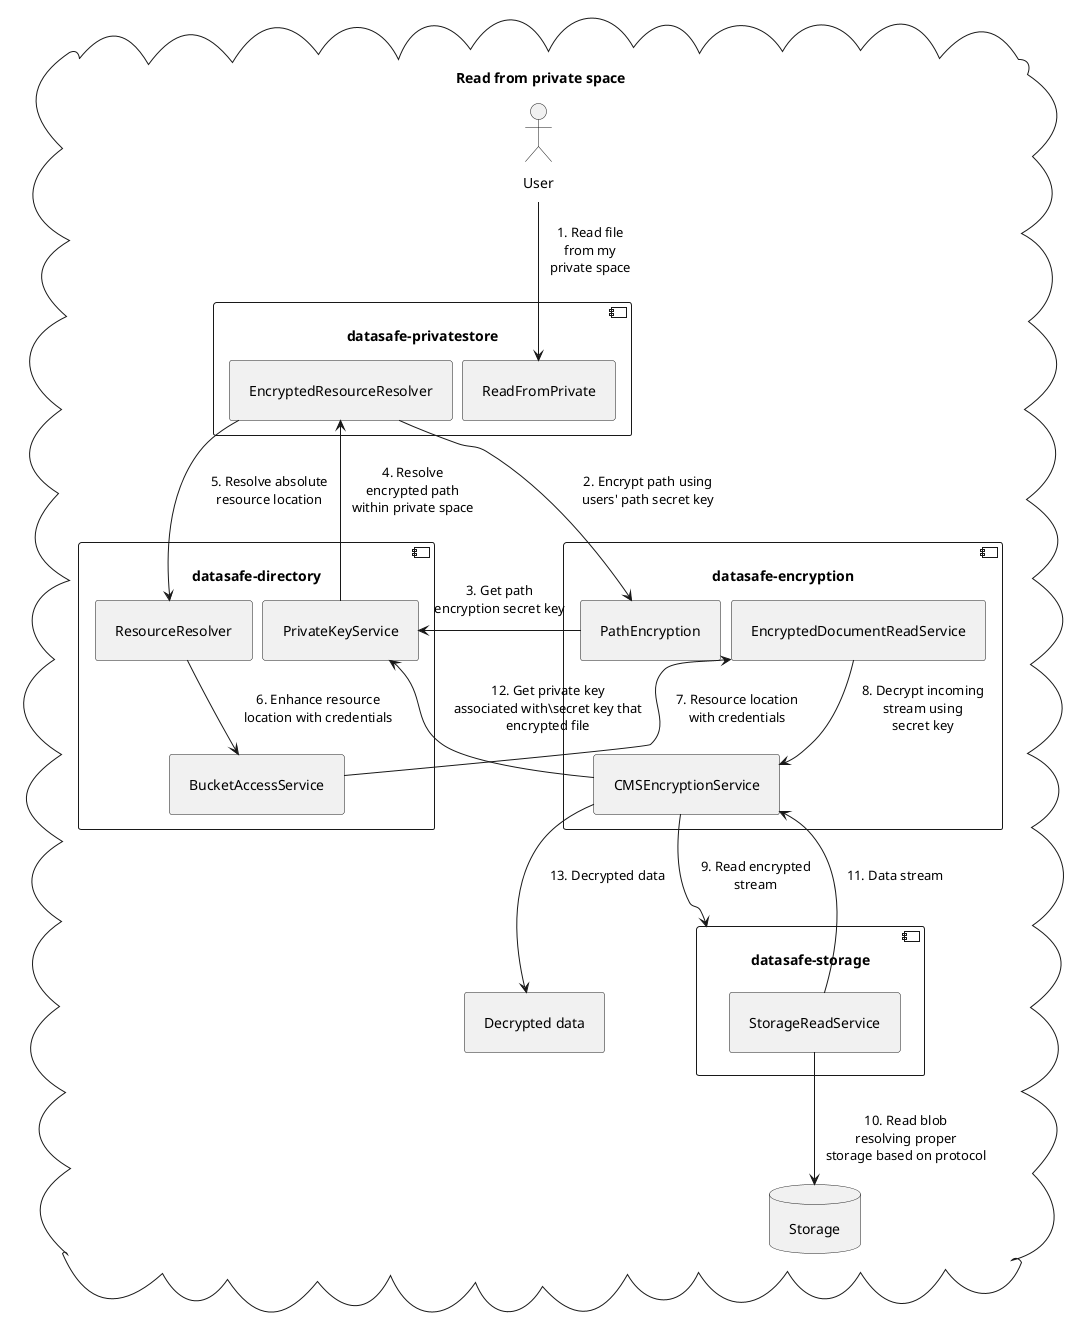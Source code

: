 @startuml

 skinparam ranksep 20
 skinparam nodesep 10
 skinparam Padding 10

 cloud "Read from private space" {
     actor User as u

     component datasafe-privatestore as private {
      rectangle ReadFromPrivate
      rectangle EncryptedResourceResolver
     }

     component datasafe-directory as directory {
      rectangle ResourceResolver
      rectangle BucketAccessService
      rectangle PrivateKeyService
     }

     component datasafe-encryption as encryption {
      rectangle EncryptedDocumentReadService
      rectangle CMSEncryptionService
      rectangle PathEncryption
     }

     component datasafe-storage as storage {
      rectangle StorageReadService
     }

     database "Storage" as PhysicalStorage
     rectangle "Decrypted data" as Data

     u --> ReadFromPrivate : 1. Read file\nfrom my\nprivate space
     EncryptedResourceResolver --> PathEncryption : 2. Encrypt path using\nusers' path secret key
     PathEncryption --> PrivateKeyService : 3. Get path\nencryption secret key
     PrivateKeyService --> EncryptedResourceResolver : 4. Resolve\nencrypted path\nwithin private space
     EncryptedResourceResolver --> ResourceResolver : 5. Resolve absolute\nresource location
     ResourceResolver --> BucketAccessService : 6. Enhance resource\nlocation with credentials
     BucketAccessService --> EncryptedDocumentReadService : 7. Resource location\nwith credentials
     EncryptedDocumentReadService --> CMSEncryptionService : 8. Decrypt incoming\nstream using\nsecret key
     CMSEncryptionService --> storage : 9. Read encrypted\nstream
     StorageReadService --> PhysicalStorage : 10. Read blob\nresolving proper\nstorage based on protocol
     StorageReadService --> CMSEncryptionService : 11. Data stream
     CMSEncryptionService --> PrivateKeyService : 12. Get private key\nassociated with\secret key that\nencrypted file
     CMSEncryptionService --> Data : 13. Decrypted data
 }

 @enduml